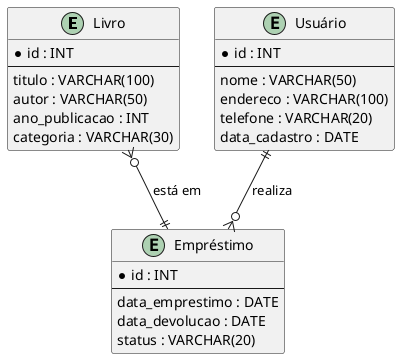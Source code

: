 @startuml

entity "Livro" {
    *id : INT
    --
    titulo : VARCHAR(100)
    autor : VARCHAR(50)
    ano_publicacao : INT
    categoria : VARCHAR(30)
}

entity "Usuário" {
    *id : INT
    --
    nome : VARCHAR(50)
    endereco : VARCHAR(100)
    telefone : VARCHAR(20)
    data_cadastro : DATE
}

entity "Empréstimo" {
    *id : INT
    --
    data_emprestimo : DATE
    data_devolucao : DATE
    status : VARCHAR(20)
}

Livro }o--|| Empréstimo : "está em"
Usuário ||--o{ Empréstimo : "realiza"

@enduml